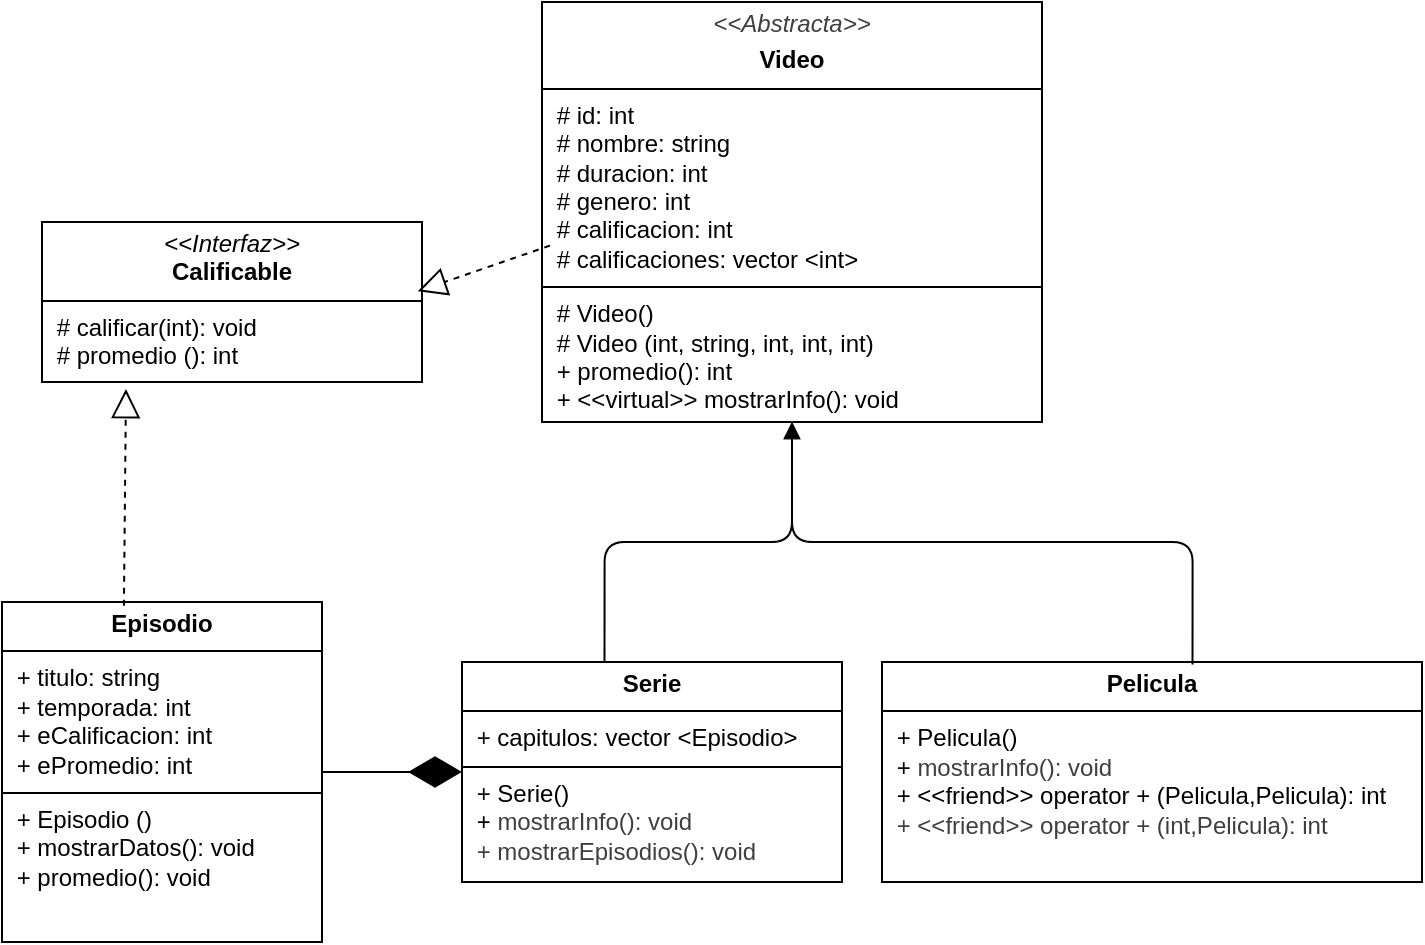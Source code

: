 <mxfile>
    <diagram id="hK_icgFYnNFZb84XATj8" name="Page-1">
        <mxGraphModel dx="613" dy="692" grid="1" gridSize="10" guides="1" tooltips="1" connect="1" arrows="1" fold="1" page="1" pageScale="1" pageWidth="827" pageHeight="1169" math="0" shadow="0">
            <root>
                <mxCell id="0"/>
                <mxCell id="1" parent="0"/>
                <mxCell id="2" value="&lt;p style=&quot;margin:0px;margin-top:4px;text-align:center;&quot;&gt;&lt;i&gt;&amp;lt;&amp;lt;Interfaz&amp;gt;&amp;gt;&lt;/i&gt;&lt;br&gt;&lt;b&gt;Calificable&lt;/b&gt;&lt;/p&gt;&lt;hr size=&quot;1&quot; style=&quot;border-style:solid;&quot;&gt;&lt;p style=&quot;margin:0px;margin-left:4px;&quot;&gt;&amp;nbsp;# calificar(int): void&lt;br&gt;&amp;nbsp;# promedio (): int&lt;/p&gt;" style="verticalAlign=top;align=left;overflow=fill;html=1;whiteSpace=wrap;" parent="1" vertex="1">
                    <mxGeometry x="150" y="150" width="190" height="80" as="geometry"/>
                </mxCell>
                <mxCell id="3" value="&lt;p style=&quot;margin:0px;margin-top:4px;text-align:center;&quot;&gt;&lt;i style=&quot;background-color: transparent; color: rgb(63, 63, 63); scrollbar-color: light-dark(#e2e2e2, #4b4b4b)&lt;br/&gt;&#x9;&#x9;&#x9;&#x9;&#x9;light-dark(#fbfbfb, var(--dark-panel-color));&quot;&gt;&amp;lt;&amp;lt;Abstracta&amp;gt;&amp;gt;&lt;/i&gt;&lt;/p&gt;&lt;p style=&quot;margin:0px;margin-top:4px;text-align:center;&quot;&gt;&lt;b&gt;Video&lt;/b&gt;&lt;/p&gt;&lt;hr size=&quot;1&quot; style=&quot;border-style:solid;&quot;&gt;&lt;p style=&quot;margin:0px;margin-left:4px;&quot;&gt;&amp;nbsp;# id: int&lt;/p&gt;&lt;p style=&quot;margin:0px;margin-left:4px;&quot;&gt;&amp;nbsp;# nombre: string&lt;/p&gt;&lt;p style=&quot;margin:0px;margin-left:4px;&quot;&gt;&amp;nbsp;# duracion: int&lt;/p&gt;&lt;p style=&quot;margin:0px;margin-left:4px;&quot;&gt;&amp;nbsp;# genero: int&lt;/p&gt;&lt;p style=&quot;margin:0px;margin-left:4px;&quot;&gt;&amp;nbsp;# calificacion: int&lt;/p&gt;&lt;p style=&quot;margin:0px;margin-left:4px;&quot;&gt;&amp;nbsp;# calificaciones: vector &amp;lt;int&amp;gt;&lt;/p&gt;&lt;hr size=&quot;1&quot; style=&quot;border-style:solid;&quot;&gt;&lt;p style=&quot;margin:0px;margin-left:4px;&quot;&gt;&amp;nbsp;# Video()&lt;/p&gt;&lt;p style=&quot;margin:0px;margin-left:4px;&quot;&gt;&amp;nbsp;# Video (int, string, int, int, int)&lt;/p&gt;&lt;p style=&quot;margin:0px;margin-left:4px;&quot;&gt;&amp;nbsp;+ promedio(): int&lt;/p&gt;&lt;p style=&quot;margin:0px;margin-left:4px;&quot;&gt;&amp;nbsp;+ &amp;lt;&amp;lt;virtual&amp;gt;&amp;gt; mostrarInfo(): void&lt;/p&gt;&lt;p style=&quot;margin:0px;margin-left:4px;&quot;&gt;&lt;br&gt;&lt;/p&gt;" style="verticalAlign=top;align=left;overflow=fill;html=1;whiteSpace=wrap;" parent="1" vertex="1">
                    <mxGeometry x="400" y="40" width="250" height="210" as="geometry"/>
                </mxCell>
                <mxCell id="6" value="&lt;p style=&quot;margin:0px;margin-top:4px;text-align:center;&quot;&gt;&lt;b&gt;Episodio&lt;/b&gt;&lt;/p&gt;&lt;hr size=&quot;1&quot; style=&quot;border-style:solid;&quot;&gt;&lt;p style=&quot;margin:0px;margin-left:4px;&quot;&gt;&amp;nbsp;&lt;span style=&quot;background-color: transparent;&quot;&gt;+ titulo: string&lt;/span&gt;&lt;/p&gt;&lt;p style=&quot;margin:0px;margin-left:4px;&quot;&gt;&lt;span style=&quot;background-color: transparent;&quot;&gt;&amp;nbsp;+ temporada: int&lt;/span&gt;&lt;/p&gt;&lt;p style=&quot;margin:0px;margin-left:4px;&quot;&gt;&amp;nbsp;+ eCalificacion: int&lt;/p&gt;&lt;p style=&quot;margin:0px;margin-left:4px;&quot;&gt;&amp;nbsp;+ ePromedio: int&lt;/p&gt;&lt;hr size=&quot;1&quot; style=&quot;border-style:solid;&quot;&gt;&lt;p style=&quot;margin:0px;margin-left:4px;&quot;&gt;&amp;nbsp;+ Episodio ()&lt;/p&gt;&lt;p style=&quot;margin:0px;margin-left:4px;&quot;&gt;&amp;nbsp;+ mostrarDatos(): void&lt;/p&gt;&lt;p style=&quot;margin:0px;margin-left:4px;&quot;&gt;&amp;nbsp;+ promedio(): void&lt;/p&gt;" style="verticalAlign=top;align=left;overflow=fill;html=1;whiteSpace=wrap;" parent="1" vertex="1">
                    <mxGeometry x="130" y="340" width="160" height="170" as="geometry"/>
                </mxCell>
                <mxCell id="8" value="&lt;p style=&quot;margin:0px;margin-top:4px;text-align:center;&quot;&gt;&lt;b&gt;Serie&lt;/b&gt;&lt;/p&gt;&lt;hr size=&quot;1&quot; style=&quot;border-style:solid;&quot;&gt;&lt;p style=&quot;margin:0px;margin-left:4px;&quot;&gt;&amp;nbsp;+ capitulos: vector &amp;lt;Episodio&amp;gt;&lt;/p&gt;&lt;hr size=&quot;1&quot; style=&quot;border-style:solid;&quot;&gt;&lt;p style=&quot;margin:0px;margin-left:4px;&quot;&gt;&amp;nbsp;+ Serie()&lt;/p&gt;&lt;p style=&quot;margin:0px;margin-left:4px;&quot;&gt;&lt;span style=&quot;background-color: transparent;&quot;&gt;&amp;nbsp;+&amp;nbsp;&lt;/span&gt;&lt;span style=&quot;background-color: transparent; color: rgb(63, 63, 63);&quot;&gt;mostrarInfo(): void&lt;/span&gt;&lt;/p&gt;&lt;p style=&quot;margin:0px;margin-left:4px;&quot;&gt;&lt;span style=&quot;background-color: transparent; color: rgb(63, 63, 63);&quot;&gt;&amp;nbsp;+ mostrarEpisodios(): void&lt;/span&gt;&lt;/p&gt;" style="verticalAlign=top;align=left;overflow=fill;html=1;whiteSpace=wrap;" parent="1" vertex="1">
                    <mxGeometry x="360" y="370" width="190" height="110" as="geometry"/>
                </mxCell>
                <mxCell id="9" value="&lt;p style=&quot;margin:0px;margin-top:4px;text-align:center;&quot;&gt;&lt;b&gt;Pelicula&lt;/b&gt;&lt;/p&gt;&lt;hr size=&quot;1&quot; style=&quot;border-style:solid;&quot;&gt;&lt;p style=&quot;margin:0px;margin-left:4px;&quot;&gt;&lt;/p&gt;&lt;p style=&quot;margin:0px;margin-left:4px;&quot;&gt;&amp;nbsp;+ Pelicula()&lt;/p&gt;&lt;p style=&quot;margin:0px;margin-left:4px;&quot;&gt;&amp;nbsp;+&amp;nbsp;&lt;span style=&quot;color: rgb(63, 63, 63); background-color: transparent;&quot;&gt;mostrarInfo(): void&lt;/span&gt;&lt;/p&gt;&lt;p style=&quot;scrollbar-color: light-dark(#e2e2e2, #4b4b4b)&lt;br/&gt;&#x9;&#x9;&#x9;&#x9;&#x9;light-dark(#fbfbfb, var(--dark-panel-color)); margin: 0px 0px 0px 4px;&quot;&gt;&amp;nbsp;+ &amp;lt;&amp;lt;friend&amp;gt;&amp;gt; operator + (Pelicula,Pelicula): int&lt;/p&gt;&lt;p style=&quot;margin:0px;margin-left:4px;&quot;&gt;&lt;span style=&quot;background-color: transparent; color: rgb(63, 63, 63);&quot;&gt;&lt;/span&gt;&lt;/p&gt;&lt;p style=&quot;scrollbar-color: light-dark(#e2e2e2, #4b4b4b)&lt;br/&gt;&#x9;&#x9;&#x9;&#x9;&#x9;light-dark(#fbfbfb, var(--dark-panel-color)); margin: 0px 0px 0px 4px;&quot;&gt;&lt;span style=&quot;scrollbar-color: light-dark(#e2e2e2, #4b4b4b)&lt;br/&gt;&#x9;&#x9;&#x9;&#x9;&#x9;light-dark(#fbfbfb, var(--dark-panel-color)); color: rgb(63, 63, 63);&quot;&gt;&amp;nbsp;+ &amp;lt;&amp;lt;friend&amp;gt;&amp;gt; operator + (int,Pelicula): int&lt;/span&gt;&lt;/p&gt;" style="verticalAlign=top;align=left;overflow=fill;html=1;whiteSpace=wrap;" parent="1" vertex="1">
                    <mxGeometry x="570" y="370" width="270" height="110" as="geometry"/>
                </mxCell>
                <mxCell id="10" value="" style="endArrow=block;dashed=1;endFill=0;endSize=12;html=1;exitX=0.381;exitY=0.011;exitDx=0;exitDy=0;entryX=0.221;entryY=1.044;entryDx=0;entryDy=0;entryPerimeter=0;exitPerimeter=0;" parent="1" source="6" target="2" edge="1">
                    <mxGeometry width="160" relative="1" as="geometry">
                        <mxPoint x="254" y="410" as="sourcePoint"/>
                        <mxPoint x="250" y="130" as="targetPoint"/>
                    </mxGeometry>
                </mxCell>
                <mxCell id="11" value="" style="endArrow=block;dashed=1;endFill=0;endSize=12;html=1;entryX=0.989;entryY=0.433;entryDx=0;entryDy=0;entryPerimeter=0;exitX=0.016;exitY=0.58;exitDx=0;exitDy=0;exitPerimeter=0;" parent="1" source="3" target="2" edge="1">
                    <mxGeometry width="160" relative="1" as="geometry">
                        <mxPoint x="390" y="270" as="sourcePoint"/>
                        <mxPoint x="470" y="40" as="targetPoint"/>
                        <Array as="points"/>
                    </mxGeometry>
                </mxCell>
                <mxCell id="12" value="" style="endArrow=diamondThin;endFill=1;endSize=24;html=1;exitX=1;exitY=0.5;exitDx=0;exitDy=0;entryX=0;entryY=0.5;entryDx=0;entryDy=0;" parent="1" source="6" target="8" edge="1">
                    <mxGeometry width="160" relative="1" as="geometry">
                        <mxPoint x="280" y="280" as="sourcePoint"/>
                        <mxPoint x="440" y="280" as="targetPoint"/>
                        <Array as="points"/>
                    </mxGeometry>
                </mxCell>
                <mxCell id="13" value="" style="endArrow=block;endFill=1;html=1;edgeStyle=orthogonalEdgeStyle;align=left;verticalAlign=top;exitX=0.375;exitY=0;exitDx=0;exitDy=0;exitPerimeter=0;" parent="1" source="8" target="3" edge="1">
                    <mxGeometry x="-1" relative="1" as="geometry">
                        <mxPoint x="310" y="280" as="sourcePoint"/>
                        <mxPoint x="470" y="280" as="targetPoint"/>
                    </mxGeometry>
                </mxCell>
                <mxCell id="15" value="" style="endArrow=block;endFill=1;html=1;edgeStyle=orthogonalEdgeStyle;align=left;verticalAlign=top;exitX=0.575;exitY=0.011;exitDx=0;exitDy=0;exitPerimeter=0;entryX=0.5;entryY=1;entryDx=0;entryDy=0;" parent="1" source="9" target="3" edge="1">
                    <mxGeometry x="-1" relative="1" as="geometry">
                        <mxPoint x="420" y="300" as="sourcePoint"/>
                        <mxPoint x="480" y="240" as="targetPoint"/>
                    </mxGeometry>
                </mxCell>
            </root>
        </mxGraphModel>
    </diagram>
</mxfile>